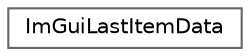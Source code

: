digraph "Gráfico de jerarquía de clases"
{
 // LATEX_PDF_SIZE
  bgcolor="transparent";
  edge [fontname=Helvetica,fontsize=10,labelfontname=Helvetica,labelfontsize=10];
  node [fontname=Helvetica,fontsize=10,shape=box,height=0.2,width=0.4];
  rankdir="LR";
  Node0 [id="Node000000",label="ImGuiLastItemData",height=0.2,width=0.4,color="grey40", fillcolor="white", style="filled",URL="$struct_im_gui_last_item_data.html",tooltip=" "];
}
